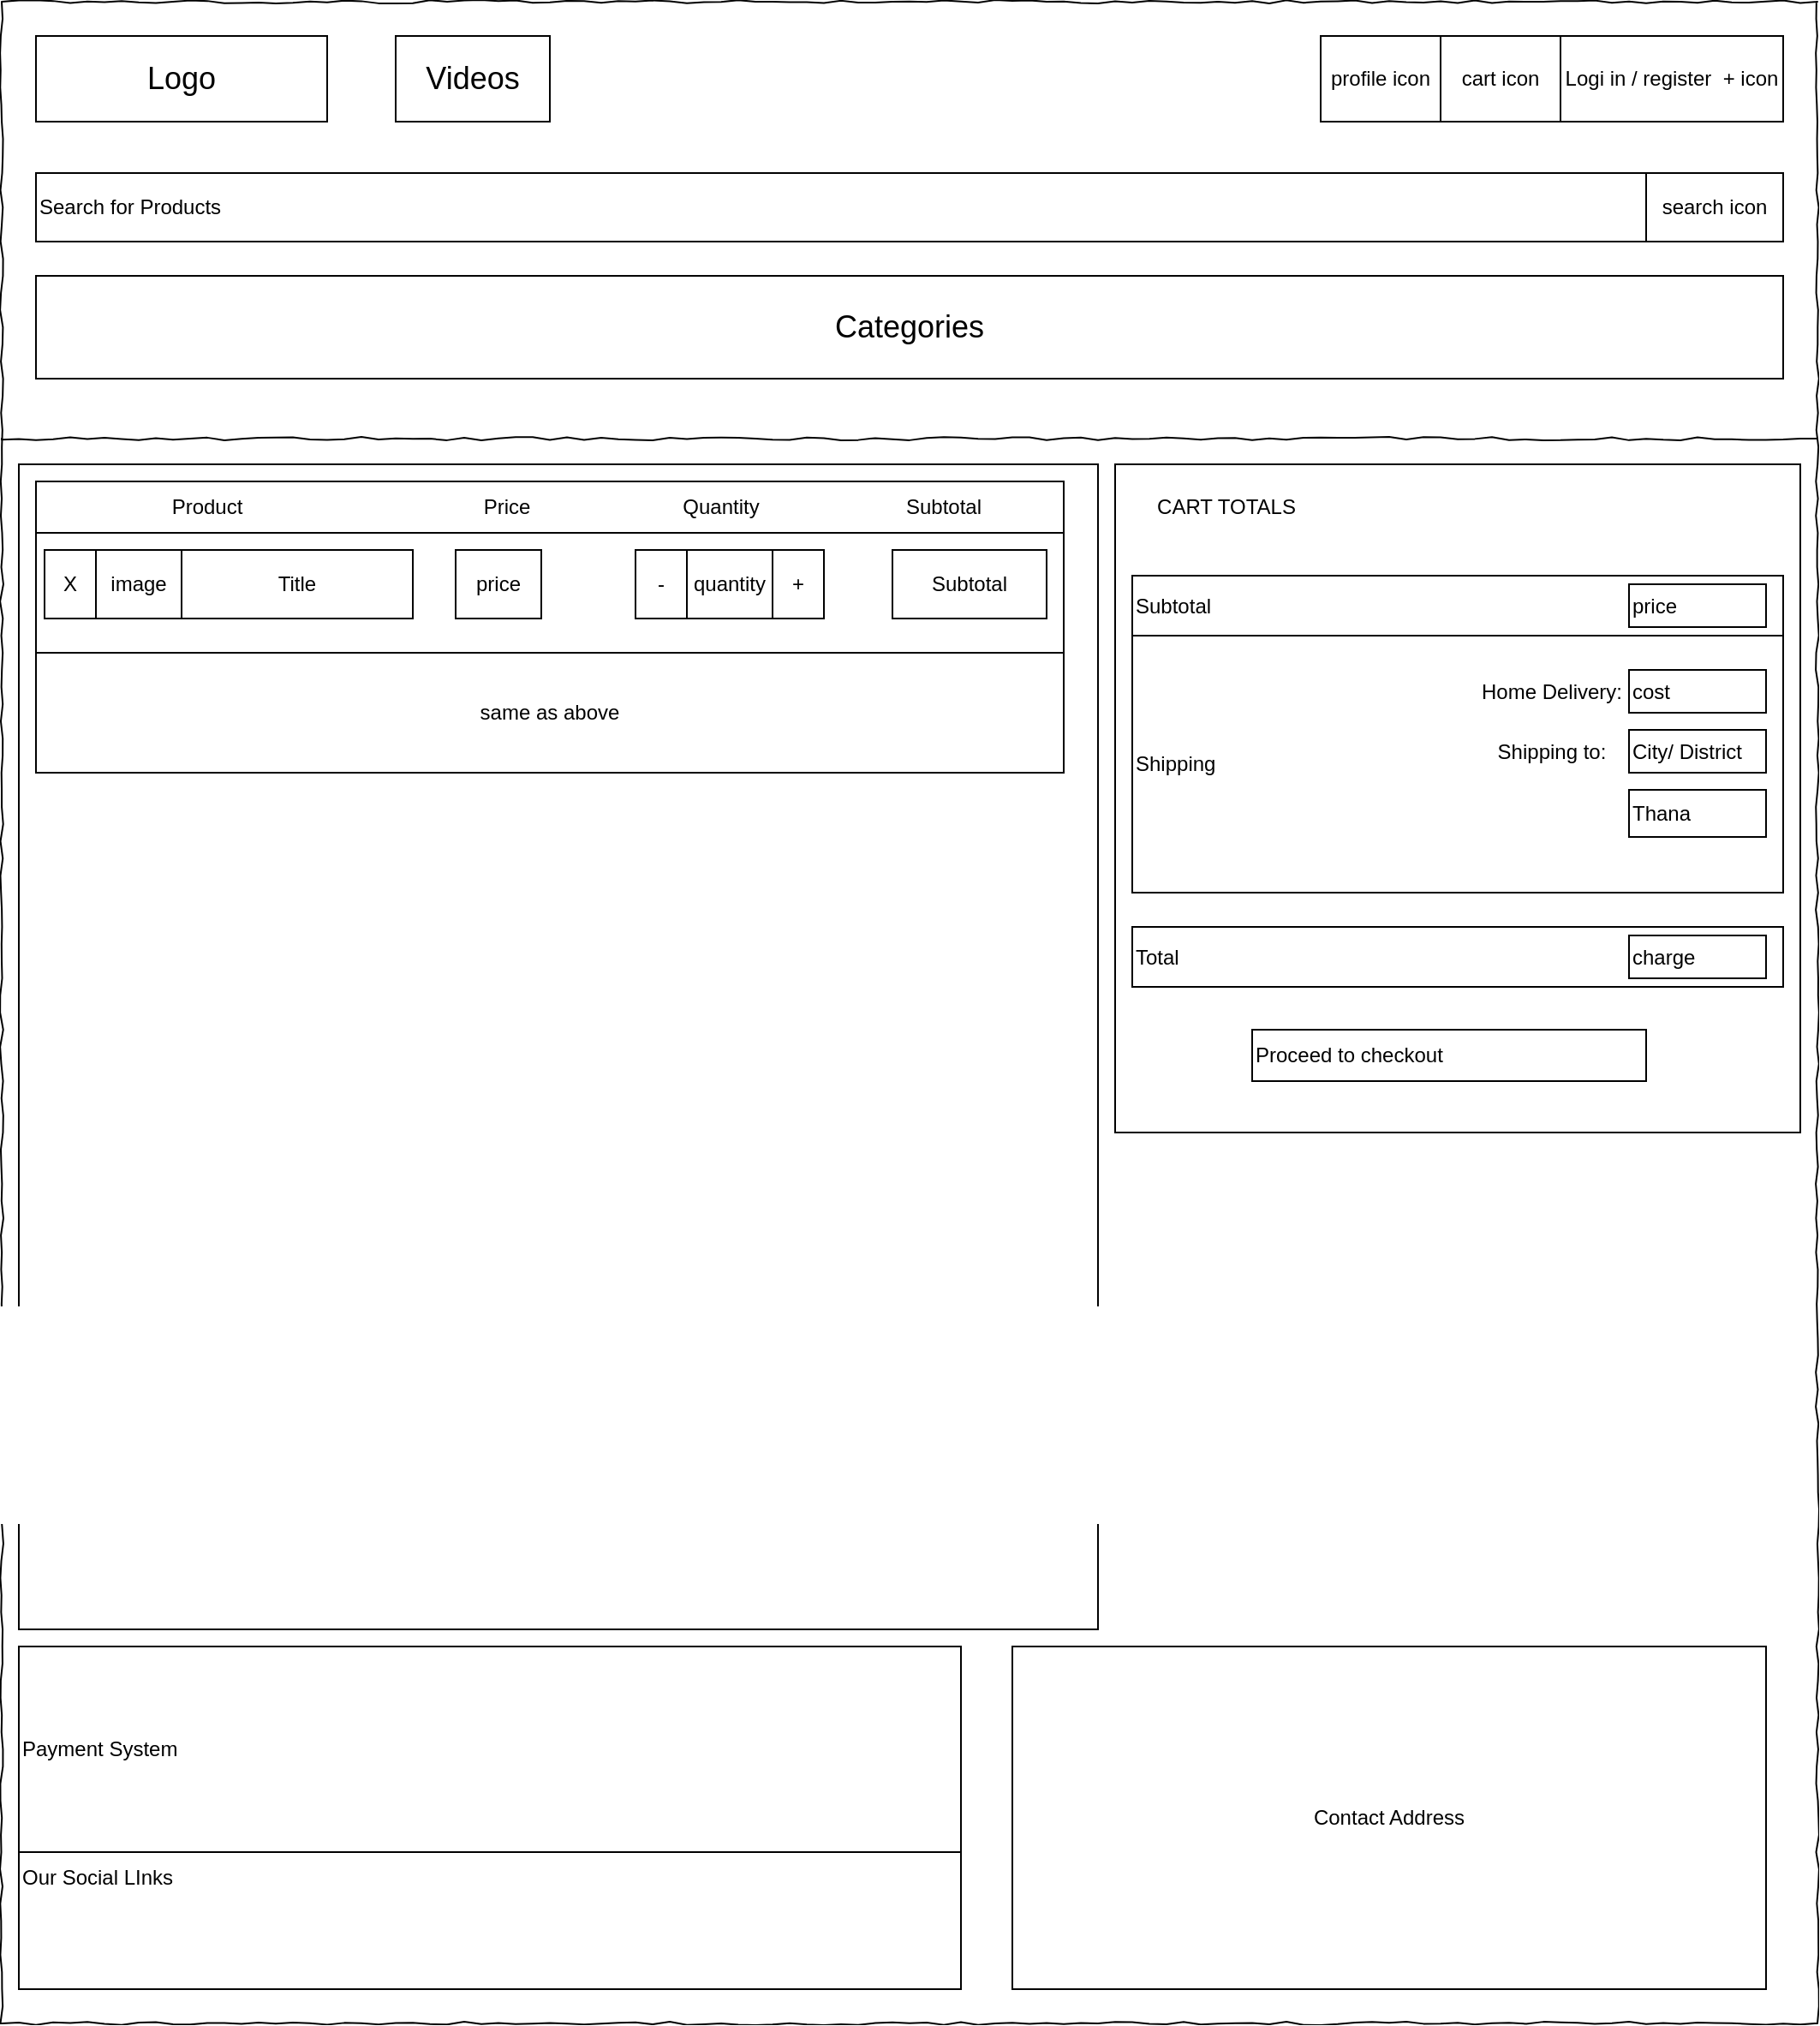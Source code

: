 <mxfile version="13.7.3" type="device"><diagram name="Page-1" id="03018318-947c-dd8e-b7a3-06fadd420f32"><mxGraphModel dx="1422" dy="1666" grid="1" gridSize="10" guides="1" tooltips="1" connect="1" arrows="1" fold="1" page="1" pageScale="1" pageWidth="1100" pageHeight="850" background="#ffffff" math="0" shadow="0"><root><mxCell id="0"/><mxCell id="1" parent="0"/><mxCell id="677b7b8949515195-1" value="" style="whiteSpace=wrap;html=1;rounded=0;shadow=0;labelBackgroundColor=none;strokeColor=#000000;strokeWidth=1;fillColor=none;fontFamily=Verdana;fontSize=12;fontColor=#000000;align=center;comic=1;" parent="1" vertex="1"><mxGeometry x="20" y="-110" width="1060" height="1180" as="geometry"/></mxCell><mxCell id="677b7b8949515195-9" value="" style="line;strokeWidth=1;html=1;rounded=0;shadow=0;labelBackgroundColor=none;fillColor=none;fontFamily=Verdana;fontSize=14;fontColor=#000000;align=center;comic=1;" parent="1" vertex="1"><mxGeometry x="20" y="140" width="1060" height="10" as="geometry"/></mxCell><mxCell id="UhEQ6fmvqOYaQAHXVNuu-2" value="&lt;font style=&quot;font-size: 18px&quot;&gt;Logo&lt;/font&gt;" style="rounded=0;whiteSpace=wrap;html=1;" parent="1" vertex="1"><mxGeometry x="40" y="-90" width="170" height="50" as="geometry"/></mxCell><mxCell id="UhEQ6fmvqOYaQAHXVNuu-3" value="cart icon" style="rounded=0;whiteSpace=wrap;html=1;" parent="1" vertex="1"><mxGeometry x="860" y="-90" width="70" height="50" as="geometry"/></mxCell><mxCell id="UhEQ6fmvqOYaQAHXVNuu-4" value="Logi in / register&amp;nbsp; + icon" style="rounded=0;whiteSpace=wrap;html=1;" parent="1" vertex="1"><mxGeometry x="930" y="-90" width="130" height="50" as="geometry"/></mxCell><mxCell id="UhEQ6fmvqOYaQAHXVNuu-12" value="&lt;font style=&quot;font-size: 18px&quot;&gt;Videos&lt;/font&gt;" style="rounded=0;whiteSpace=wrap;html=1;" parent="1" vertex="1"><mxGeometry x="250" y="-90" width="90" height="50" as="geometry"/></mxCell><mxCell id="UhEQ6fmvqOYaQAHXVNuu-13" value="profile icon" style="rounded=0;whiteSpace=wrap;html=1;" parent="1" vertex="1"><mxGeometry x="790" y="-90" width="70" height="50" as="geometry"/></mxCell><mxCell id="UhEQ6fmvqOYaQAHXVNuu-72" value="Our Social LInks" style="rounded=0;whiteSpace=wrap;html=1;align=left;" parent="1" vertex="1"><mxGeometry x="30" y="920" width="550" height="130" as="geometry"/></mxCell><mxCell id="UhEQ6fmvqOYaQAHXVNuu-73" value="Payment System" style="rounded=0;whiteSpace=wrap;html=1;align=left;" parent="1" vertex="1"><mxGeometry x="30" y="850" width="550" height="120" as="geometry"/></mxCell><mxCell id="UhEQ6fmvqOYaQAHXVNuu-74" value="Contact Address" style="rounded=0;whiteSpace=wrap;html=1;" parent="1" vertex="1"><mxGeometry x="610" y="850" width="440" height="200" as="geometry"/></mxCell><mxCell id="7N8P7YF2KfHMozVcSFK0-4" value="Search for Products" style="rounded=0;whiteSpace=wrap;html=1;align=left;" parent="1" vertex="1"><mxGeometry x="40" y="-10" width="940" height="40" as="geometry"/></mxCell><mxCell id="7N8P7YF2KfHMozVcSFK0-5" value="search icon" style="rounded=0;whiteSpace=wrap;html=1;" parent="1" vertex="1"><mxGeometry x="980" y="-10" width="80" height="40" as="geometry"/></mxCell><mxCell id="7N8P7YF2KfHMozVcSFK0-44" value="" style="rounded=0;whiteSpace=wrap;html=1;" parent="1" vertex="1"><mxGeometry x="30" y="160" width="630" height="680" as="geometry"/></mxCell><mxCell id="7N8P7YF2KfHMozVcSFK0-45" value="" style="rounded=0;whiteSpace=wrap;html=1;" parent="1" vertex="1"><mxGeometry x="40" y="200" width="600" height="70" as="geometry"/></mxCell><mxCell id="7N8P7YF2KfHMozVcSFK0-46" value="X" style="rounded=0;whiteSpace=wrap;html=1;" parent="1" vertex="1"><mxGeometry x="45" y="210" width="30" height="40" as="geometry"/></mxCell><mxCell id="7N8P7YF2KfHMozVcSFK0-47" value="image" style="rounded=0;whiteSpace=wrap;html=1;" parent="1" vertex="1"><mxGeometry x="75" y="210" width="50" height="40" as="geometry"/></mxCell><mxCell id="7N8P7YF2KfHMozVcSFK0-48" value="Title" style="rounded=0;whiteSpace=wrap;html=1;" parent="1" vertex="1"><mxGeometry x="125" y="210" width="135" height="40" as="geometry"/></mxCell><mxCell id="7N8P7YF2KfHMozVcSFK0-49" value="" style="rounded=0;whiteSpace=wrap;html=1;" parent="1" vertex="1"><mxGeometry x="40" y="170" width="600" height="30" as="geometry"/></mxCell><mxCell id="7N8P7YF2KfHMozVcSFK0-50" value="Product" style="text;html=1;strokeColor=none;fillColor=none;align=center;verticalAlign=middle;whiteSpace=wrap;rounded=0;" parent="1" vertex="1"><mxGeometry x="120" y="175" width="40" height="20" as="geometry"/></mxCell><mxCell id="7N8P7YF2KfHMozVcSFK0-51" value="Price" style="text;html=1;strokeColor=none;fillColor=none;align=center;verticalAlign=middle;whiteSpace=wrap;rounded=0;" parent="1" vertex="1"><mxGeometry x="295" y="175" width="40" height="20" as="geometry"/></mxCell><mxCell id="7N8P7YF2KfHMozVcSFK0-52" value="Quantity" style="text;html=1;strokeColor=none;fillColor=none;align=center;verticalAlign=middle;whiteSpace=wrap;rounded=0;" parent="1" vertex="1"><mxGeometry x="420" y="175" width="40" height="20" as="geometry"/></mxCell><mxCell id="7N8P7YF2KfHMozVcSFK0-54" value="Subtotal" style="text;html=1;strokeColor=none;fillColor=none;align=center;verticalAlign=middle;whiteSpace=wrap;rounded=0;" parent="1" vertex="1"><mxGeometry x="550" y="175" width="40" height="20" as="geometry"/></mxCell><mxCell id="7N8P7YF2KfHMozVcSFK0-56" value="price" style="rounded=0;whiteSpace=wrap;html=1;" parent="1" vertex="1"><mxGeometry x="285" y="210" width="50" height="40" as="geometry"/></mxCell><mxCell id="7N8P7YF2KfHMozVcSFK0-59" value="quantity" style="rounded=0;whiteSpace=wrap;html=1;" parent="1" vertex="1"><mxGeometry x="420" y="210" width="50" height="40" as="geometry"/></mxCell><mxCell id="7N8P7YF2KfHMozVcSFK0-60" value="-" style="rounded=0;whiteSpace=wrap;html=1;" parent="1" vertex="1"><mxGeometry x="390" y="210" width="30" height="40" as="geometry"/></mxCell><mxCell id="7N8P7YF2KfHMozVcSFK0-61" value="+" style="rounded=0;whiteSpace=wrap;html=1;" parent="1" vertex="1"><mxGeometry x="470" y="210" width="30" height="40" as="geometry"/></mxCell><mxCell id="7N8P7YF2KfHMozVcSFK0-62" value="Subtotal" style="rounded=0;whiteSpace=wrap;html=1;" parent="1" vertex="1"><mxGeometry x="540" y="210" width="90" height="40" as="geometry"/></mxCell><mxCell id="7N8P7YF2KfHMozVcSFK0-73" value="same as above" style="rounded=0;whiteSpace=wrap;html=1;" parent="1" vertex="1"><mxGeometry x="40" y="270" width="600" height="70" as="geometry"/></mxCell><mxCell id="7N8P7YF2KfHMozVcSFK0-74" value="" style="rounded=0;whiteSpace=wrap;html=1;" parent="1" vertex="1"><mxGeometry x="670" y="160" width="400" height="390" as="geometry"/></mxCell><mxCell id="7N8P7YF2KfHMozVcSFK0-75" value="CART TOTALS" style="text;html=1;strokeColor=none;fillColor=none;align=center;verticalAlign=middle;whiteSpace=wrap;rounded=0;" parent="1" vertex="1"><mxGeometry x="680" y="172.5" width="110" height="25" as="geometry"/></mxCell><mxCell id="7N8P7YF2KfHMozVcSFK0-78" value="Subtotal" style="rounded=0;whiteSpace=wrap;html=1;align=left;" parent="1" vertex="1"><mxGeometry x="680" y="225" width="380" height="35" as="geometry"/></mxCell><mxCell id="7N8P7YF2KfHMozVcSFK0-80" value="Shipping" style="rounded=0;whiteSpace=wrap;html=1;align=left;" parent="1" vertex="1"><mxGeometry x="680" y="260" width="380" height="150" as="geometry"/></mxCell><mxCell id="7N8P7YF2KfHMozVcSFK0-81" value="Home Delivery:" style="text;html=1;strokeColor=none;fillColor=none;align=center;verticalAlign=middle;whiteSpace=wrap;rounded=0;" parent="1" vertex="1"><mxGeometry x="870" y="280" width="110" height="25" as="geometry"/></mxCell><mxCell id="7N8P7YF2KfHMozVcSFK0-82" value="price" style="rounded=0;whiteSpace=wrap;html=1;align=left;" parent="1" vertex="1"><mxGeometry x="970" y="230" width="80" height="25" as="geometry"/></mxCell><mxCell id="7N8P7YF2KfHMozVcSFK0-83" value="cost" style="rounded=0;whiteSpace=wrap;html=1;align=left;" parent="1" vertex="1"><mxGeometry x="970" y="280" width="80" height="25" as="geometry"/></mxCell><mxCell id="7N8P7YF2KfHMozVcSFK0-84" value="Shipping to:" style="text;html=1;strokeColor=none;fillColor=none;align=center;verticalAlign=middle;whiteSpace=wrap;rounded=0;" parent="1" vertex="1"><mxGeometry x="870" y="315" width="110" height="25" as="geometry"/></mxCell><mxCell id="7N8P7YF2KfHMozVcSFK0-85" value="City/ District" style="rounded=0;whiteSpace=wrap;html=1;align=left;" parent="1" vertex="1"><mxGeometry x="970" y="315" width="80" height="25" as="geometry"/></mxCell><mxCell id="7N8P7YF2KfHMozVcSFK0-89" value="Thana" style="rounded=0;whiteSpace=wrap;html=1;align=left;" parent="1" vertex="1"><mxGeometry x="970" y="350" width="80" height="27.5" as="geometry"/></mxCell><mxCell id="7N8P7YF2KfHMozVcSFK0-93" value="Total" style="rounded=0;whiteSpace=wrap;html=1;align=left;" parent="1" vertex="1"><mxGeometry x="680" y="430" width="380" height="35" as="geometry"/></mxCell><mxCell id="7N8P7YF2KfHMozVcSFK0-94" value="charge" style="rounded=0;whiteSpace=wrap;html=1;align=left;" parent="1" vertex="1"><mxGeometry x="970" y="435" width="80" height="25" as="geometry"/></mxCell><mxCell id="7N8P7YF2KfHMozVcSFK0-95" value="Proceed to checkout" style="rounded=0;whiteSpace=wrap;html=1;align=left;" parent="1" vertex="1"><mxGeometry x="750" y="490" width="230" height="30" as="geometry"/></mxCell><mxCell id="Cu8XRvPp9MNJDZL5gpKR-1" value="&lt;font style=&quot;font-size: 18px&quot;&gt;Categories&lt;/font&gt;" style="rounded=0;whiteSpace=wrap;html=1;" parent="1" vertex="1"><mxGeometry x="40" y="50" width="1020" height="60" as="geometry"/></mxCell></root></mxGraphModel></diagram></mxfile>